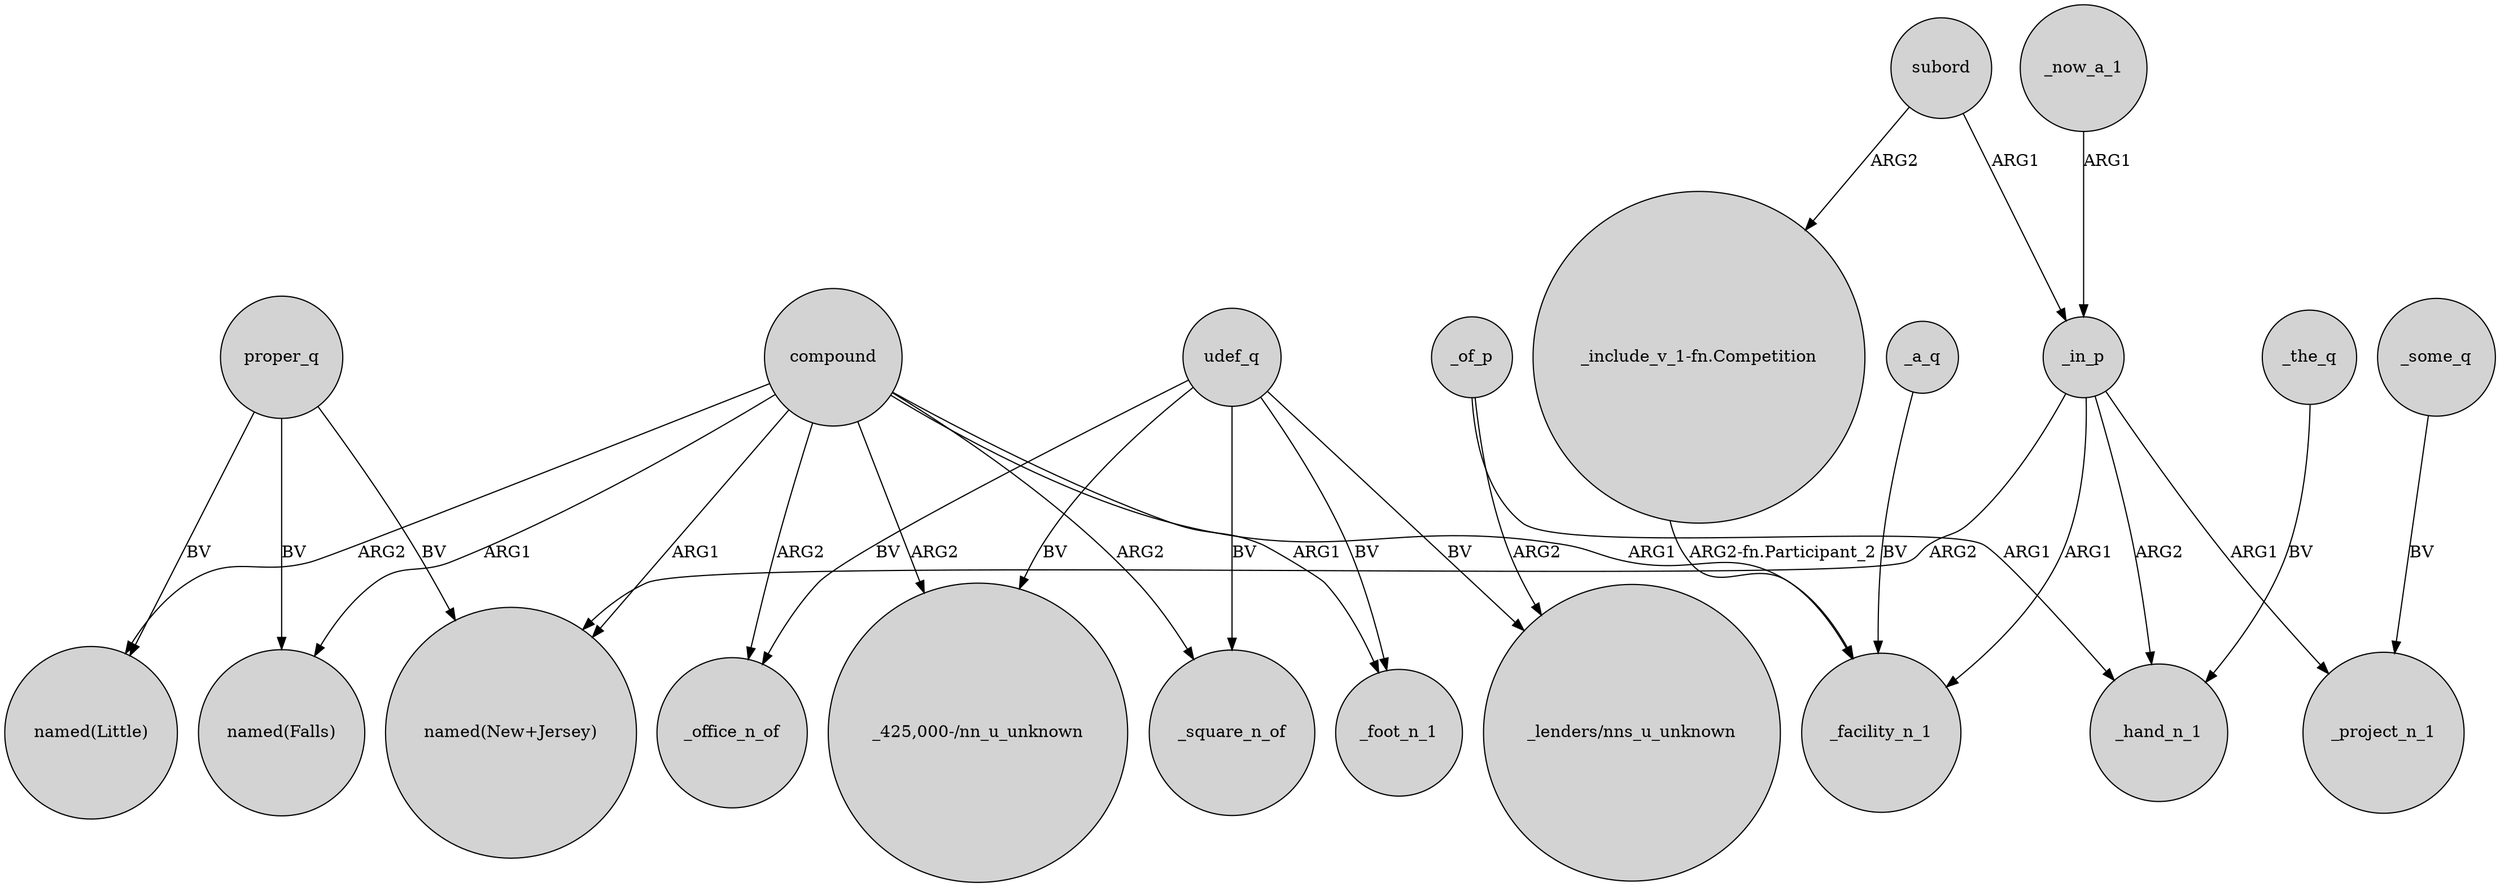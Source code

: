 digraph {
	node [shape=circle style=filled]
	_a_q -> _facility_n_1 [label=BV]
	proper_q -> "named(New+Jersey)" [label=BV]
	_of_p -> "_lenders/nns_u_unknown" [label=ARG2]
	_in_p -> _project_n_1 [label=ARG1]
	_in_p -> _facility_n_1 [label=ARG1]
	compound -> "named(New+Jersey)" [label=ARG1]
	compound -> _square_n_of [label=ARG2]
	_in_p -> "named(New+Jersey)" [label=ARG2]
	compound -> _facility_n_1 [label=ARG1]
	"_include_v_1-fn.Competition" -> _facility_n_1 [label="ARG2-fn.Participant_2"]
	udef_q -> _square_n_of [label=BV]
	udef_q -> "_425,000-/nn_u_unknown" [label=BV]
	_of_p -> _hand_n_1 [label=ARG1]
	_the_q -> _hand_n_1 [label=BV]
	subord -> _in_p [label=ARG1]
	proper_q -> "named(Falls)" [label=BV]
	compound -> "named(Falls)" [label=ARG1]
	compound -> "_425,000-/nn_u_unknown" [label=ARG2]
	udef_q -> _office_n_of [label=BV]
	compound -> _office_n_of [label=ARG2]
	subord -> "_include_v_1-fn.Competition" [label=ARG2]
	compound -> "named(Little)" [label=ARG2]
	udef_q -> _foot_n_1 [label=BV]
	_in_p -> _hand_n_1 [label=ARG2]
	_some_q -> _project_n_1 [label=BV]
	compound -> _foot_n_1 [label=ARG1]
	proper_q -> "named(Little)" [label=BV]
	_now_a_1 -> _in_p [label=ARG1]
	udef_q -> "_lenders/nns_u_unknown" [label=BV]
}
